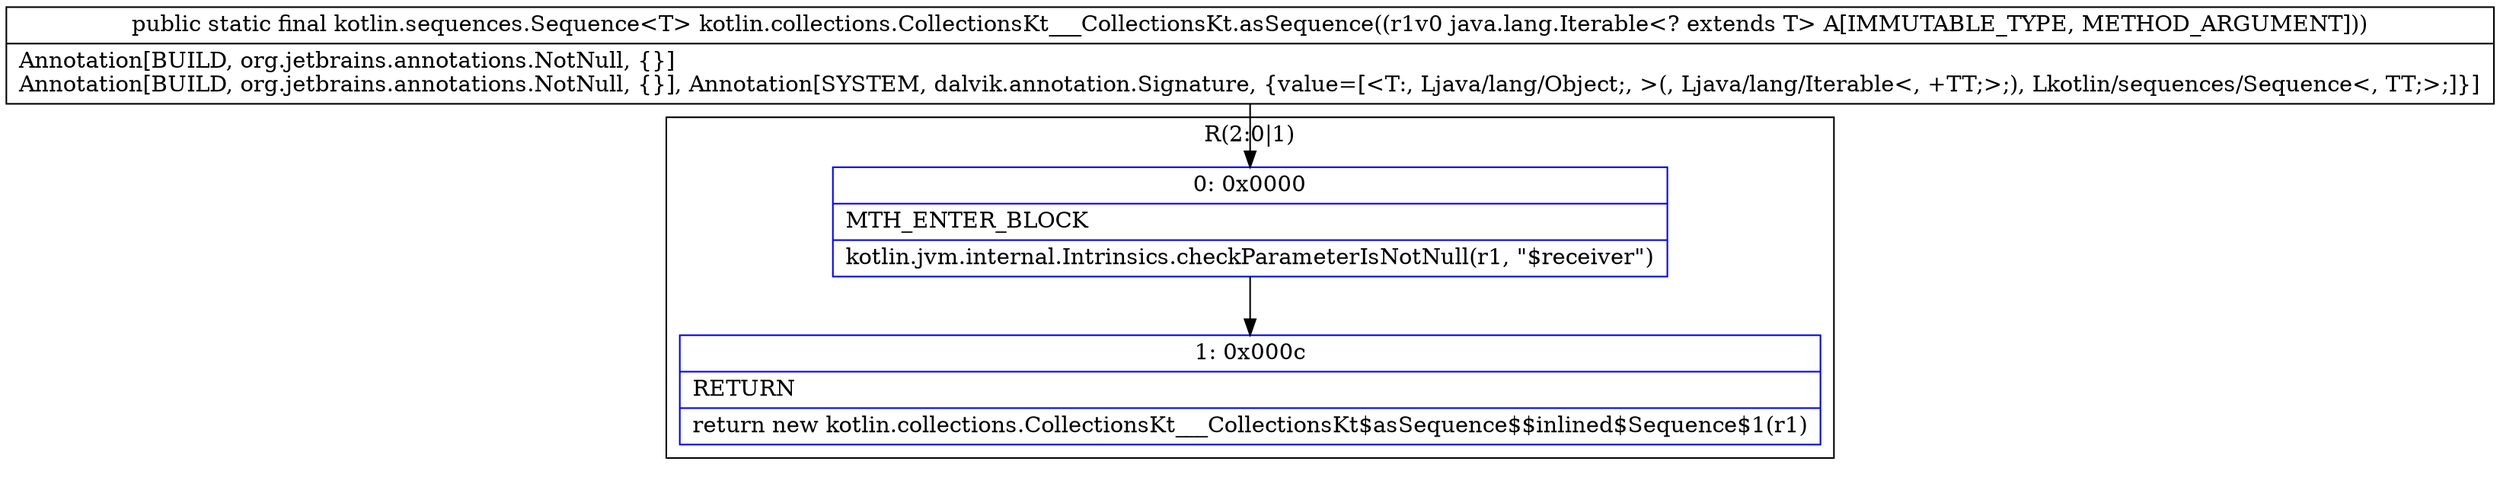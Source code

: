 digraph "CFG forkotlin.collections.CollectionsKt___CollectionsKt.asSequence(Ljava\/lang\/Iterable;)Lkotlin\/sequences\/Sequence;" {
subgraph cluster_Region_2089478052 {
label = "R(2:0|1)";
node [shape=record,color=blue];
Node_0 [shape=record,label="{0\:\ 0x0000|MTH_ENTER_BLOCK\l|kotlin.jvm.internal.Intrinsics.checkParameterIsNotNull(r1, \"$receiver\")\l}"];
Node_1 [shape=record,label="{1\:\ 0x000c|RETURN\l|return new kotlin.collections.CollectionsKt___CollectionsKt$asSequence$$inlined$Sequence$1(r1)\l}"];
}
MethodNode[shape=record,label="{public static final kotlin.sequences.Sequence\<T\> kotlin.collections.CollectionsKt___CollectionsKt.asSequence((r1v0 java.lang.Iterable\<? extends T\> A[IMMUTABLE_TYPE, METHOD_ARGUMENT]))  | Annotation[BUILD, org.jetbrains.annotations.NotNull, \{\}]\lAnnotation[BUILD, org.jetbrains.annotations.NotNull, \{\}], Annotation[SYSTEM, dalvik.annotation.Signature, \{value=[\<T:, Ljava\/lang\/Object;, \>(, Ljava\/lang\/Iterable\<, +TT;\>;), Lkotlin\/sequences\/Sequence\<, TT;\>;]\}]\l}"];
MethodNode -> Node_0;
Node_0 -> Node_1;
}


